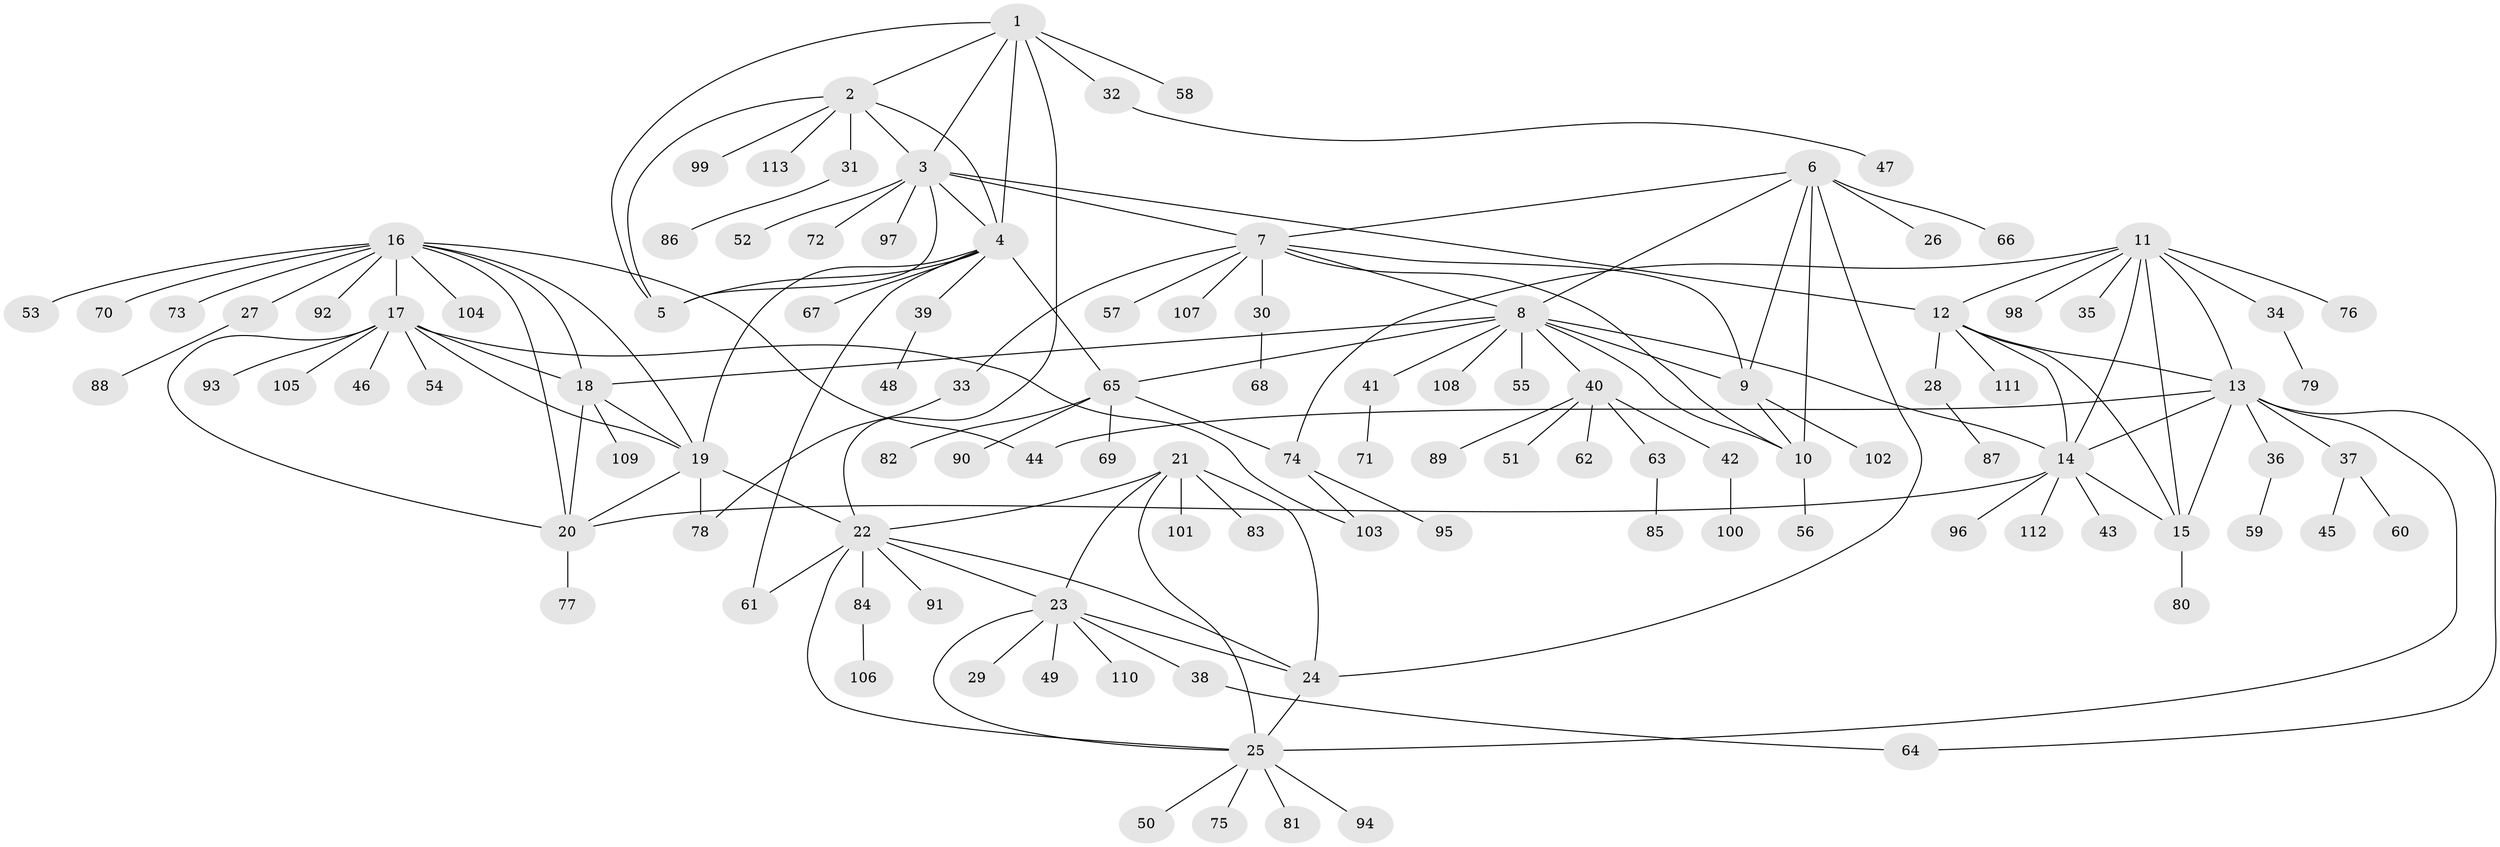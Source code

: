 // coarse degree distribution, {6: 0.047619047619047616, 15: 0.023809523809523808, 11: 0.011904761904761904, 10: 0.011904761904761904, 5: 0.03571428571428571, 4: 0.05952380952380952, 8: 0.011904761904761904, 7: 0.023809523809523808, 9: 0.023809523809523808, 12: 0.011904761904761904, 1: 0.6428571428571429, 2: 0.09523809523809523}
// Generated by graph-tools (version 1.1) at 2025/52/02/27/25 19:52:16]
// undirected, 113 vertices, 155 edges
graph export_dot {
graph [start="1"]
  node [color=gray90,style=filled];
  1;
  2;
  3;
  4;
  5;
  6;
  7;
  8;
  9;
  10;
  11;
  12;
  13;
  14;
  15;
  16;
  17;
  18;
  19;
  20;
  21;
  22;
  23;
  24;
  25;
  26;
  27;
  28;
  29;
  30;
  31;
  32;
  33;
  34;
  35;
  36;
  37;
  38;
  39;
  40;
  41;
  42;
  43;
  44;
  45;
  46;
  47;
  48;
  49;
  50;
  51;
  52;
  53;
  54;
  55;
  56;
  57;
  58;
  59;
  60;
  61;
  62;
  63;
  64;
  65;
  66;
  67;
  68;
  69;
  70;
  71;
  72;
  73;
  74;
  75;
  76;
  77;
  78;
  79;
  80;
  81;
  82;
  83;
  84;
  85;
  86;
  87;
  88;
  89;
  90;
  91;
  92;
  93;
  94;
  95;
  96;
  97;
  98;
  99;
  100;
  101;
  102;
  103;
  104;
  105;
  106;
  107;
  108;
  109;
  110;
  111;
  112;
  113;
  1 -- 2;
  1 -- 3;
  1 -- 4;
  1 -- 5;
  1 -- 22;
  1 -- 32;
  1 -- 58;
  2 -- 3;
  2 -- 4;
  2 -- 5;
  2 -- 31;
  2 -- 99;
  2 -- 113;
  3 -- 4;
  3 -- 5;
  3 -- 7;
  3 -- 12;
  3 -- 52;
  3 -- 72;
  3 -- 97;
  4 -- 5;
  4 -- 19;
  4 -- 39;
  4 -- 61;
  4 -- 65;
  4 -- 67;
  6 -- 7;
  6 -- 8;
  6 -- 9;
  6 -- 10;
  6 -- 24;
  6 -- 26;
  6 -- 66;
  7 -- 8;
  7 -- 9;
  7 -- 10;
  7 -- 30;
  7 -- 33;
  7 -- 57;
  7 -- 107;
  8 -- 9;
  8 -- 10;
  8 -- 14;
  8 -- 18;
  8 -- 40;
  8 -- 41;
  8 -- 55;
  8 -- 65;
  8 -- 108;
  9 -- 10;
  9 -- 102;
  10 -- 56;
  11 -- 12;
  11 -- 13;
  11 -- 14;
  11 -- 15;
  11 -- 34;
  11 -- 35;
  11 -- 74;
  11 -- 76;
  11 -- 98;
  12 -- 13;
  12 -- 14;
  12 -- 15;
  12 -- 28;
  12 -- 111;
  13 -- 14;
  13 -- 15;
  13 -- 25;
  13 -- 36;
  13 -- 37;
  13 -- 44;
  13 -- 64;
  14 -- 15;
  14 -- 20;
  14 -- 43;
  14 -- 96;
  14 -- 112;
  15 -- 80;
  16 -- 17;
  16 -- 18;
  16 -- 19;
  16 -- 20;
  16 -- 27;
  16 -- 44;
  16 -- 53;
  16 -- 70;
  16 -- 73;
  16 -- 92;
  16 -- 104;
  17 -- 18;
  17 -- 19;
  17 -- 20;
  17 -- 46;
  17 -- 54;
  17 -- 93;
  17 -- 103;
  17 -- 105;
  18 -- 19;
  18 -- 20;
  18 -- 109;
  19 -- 20;
  19 -- 22;
  19 -- 78;
  20 -- 77;
  21 -- 22;
  21 -- 23;
  21 -- 24;
  21 -- 25;
  21 -- 83;
  21 -- 101;
  22 -- 23;
  22 -- 24;
  22 -- 25;
  22 -- 61;
  22 -- 84;
  22 -- 91;
  23 -- 24;
  23 -- 25;
  23 -- 29;
  23 -- 38;
  23 -- 49;
  23 -- 110;
  24 -- 25;
  25 -- 50;
  25 -- 75;
  25 -- 81;
  25 -- 94;
  27 -- 88;
  28 -- 87;
  30 -- 68;
  31 -- 86;
  32 -- 47;
  33 -- 78;
  34 -- 79;
  36 -- 59;
  37 -- 45;
  37 -- 60;
  38 -- 64;
  39 -- 48;
  40 -- 42;
  40 -- 51;
  40 -- 62;
  40 -- 63;
  40 -- 89;
  41 -- 71;
  42 -- 100;
  63 -- 85;
  65 -- 69;
  65 -- 74;
  65 -- 82;
  65 -- 90;
  74 -- 95;
  74 -- 103;
  84 -- 106;
}
